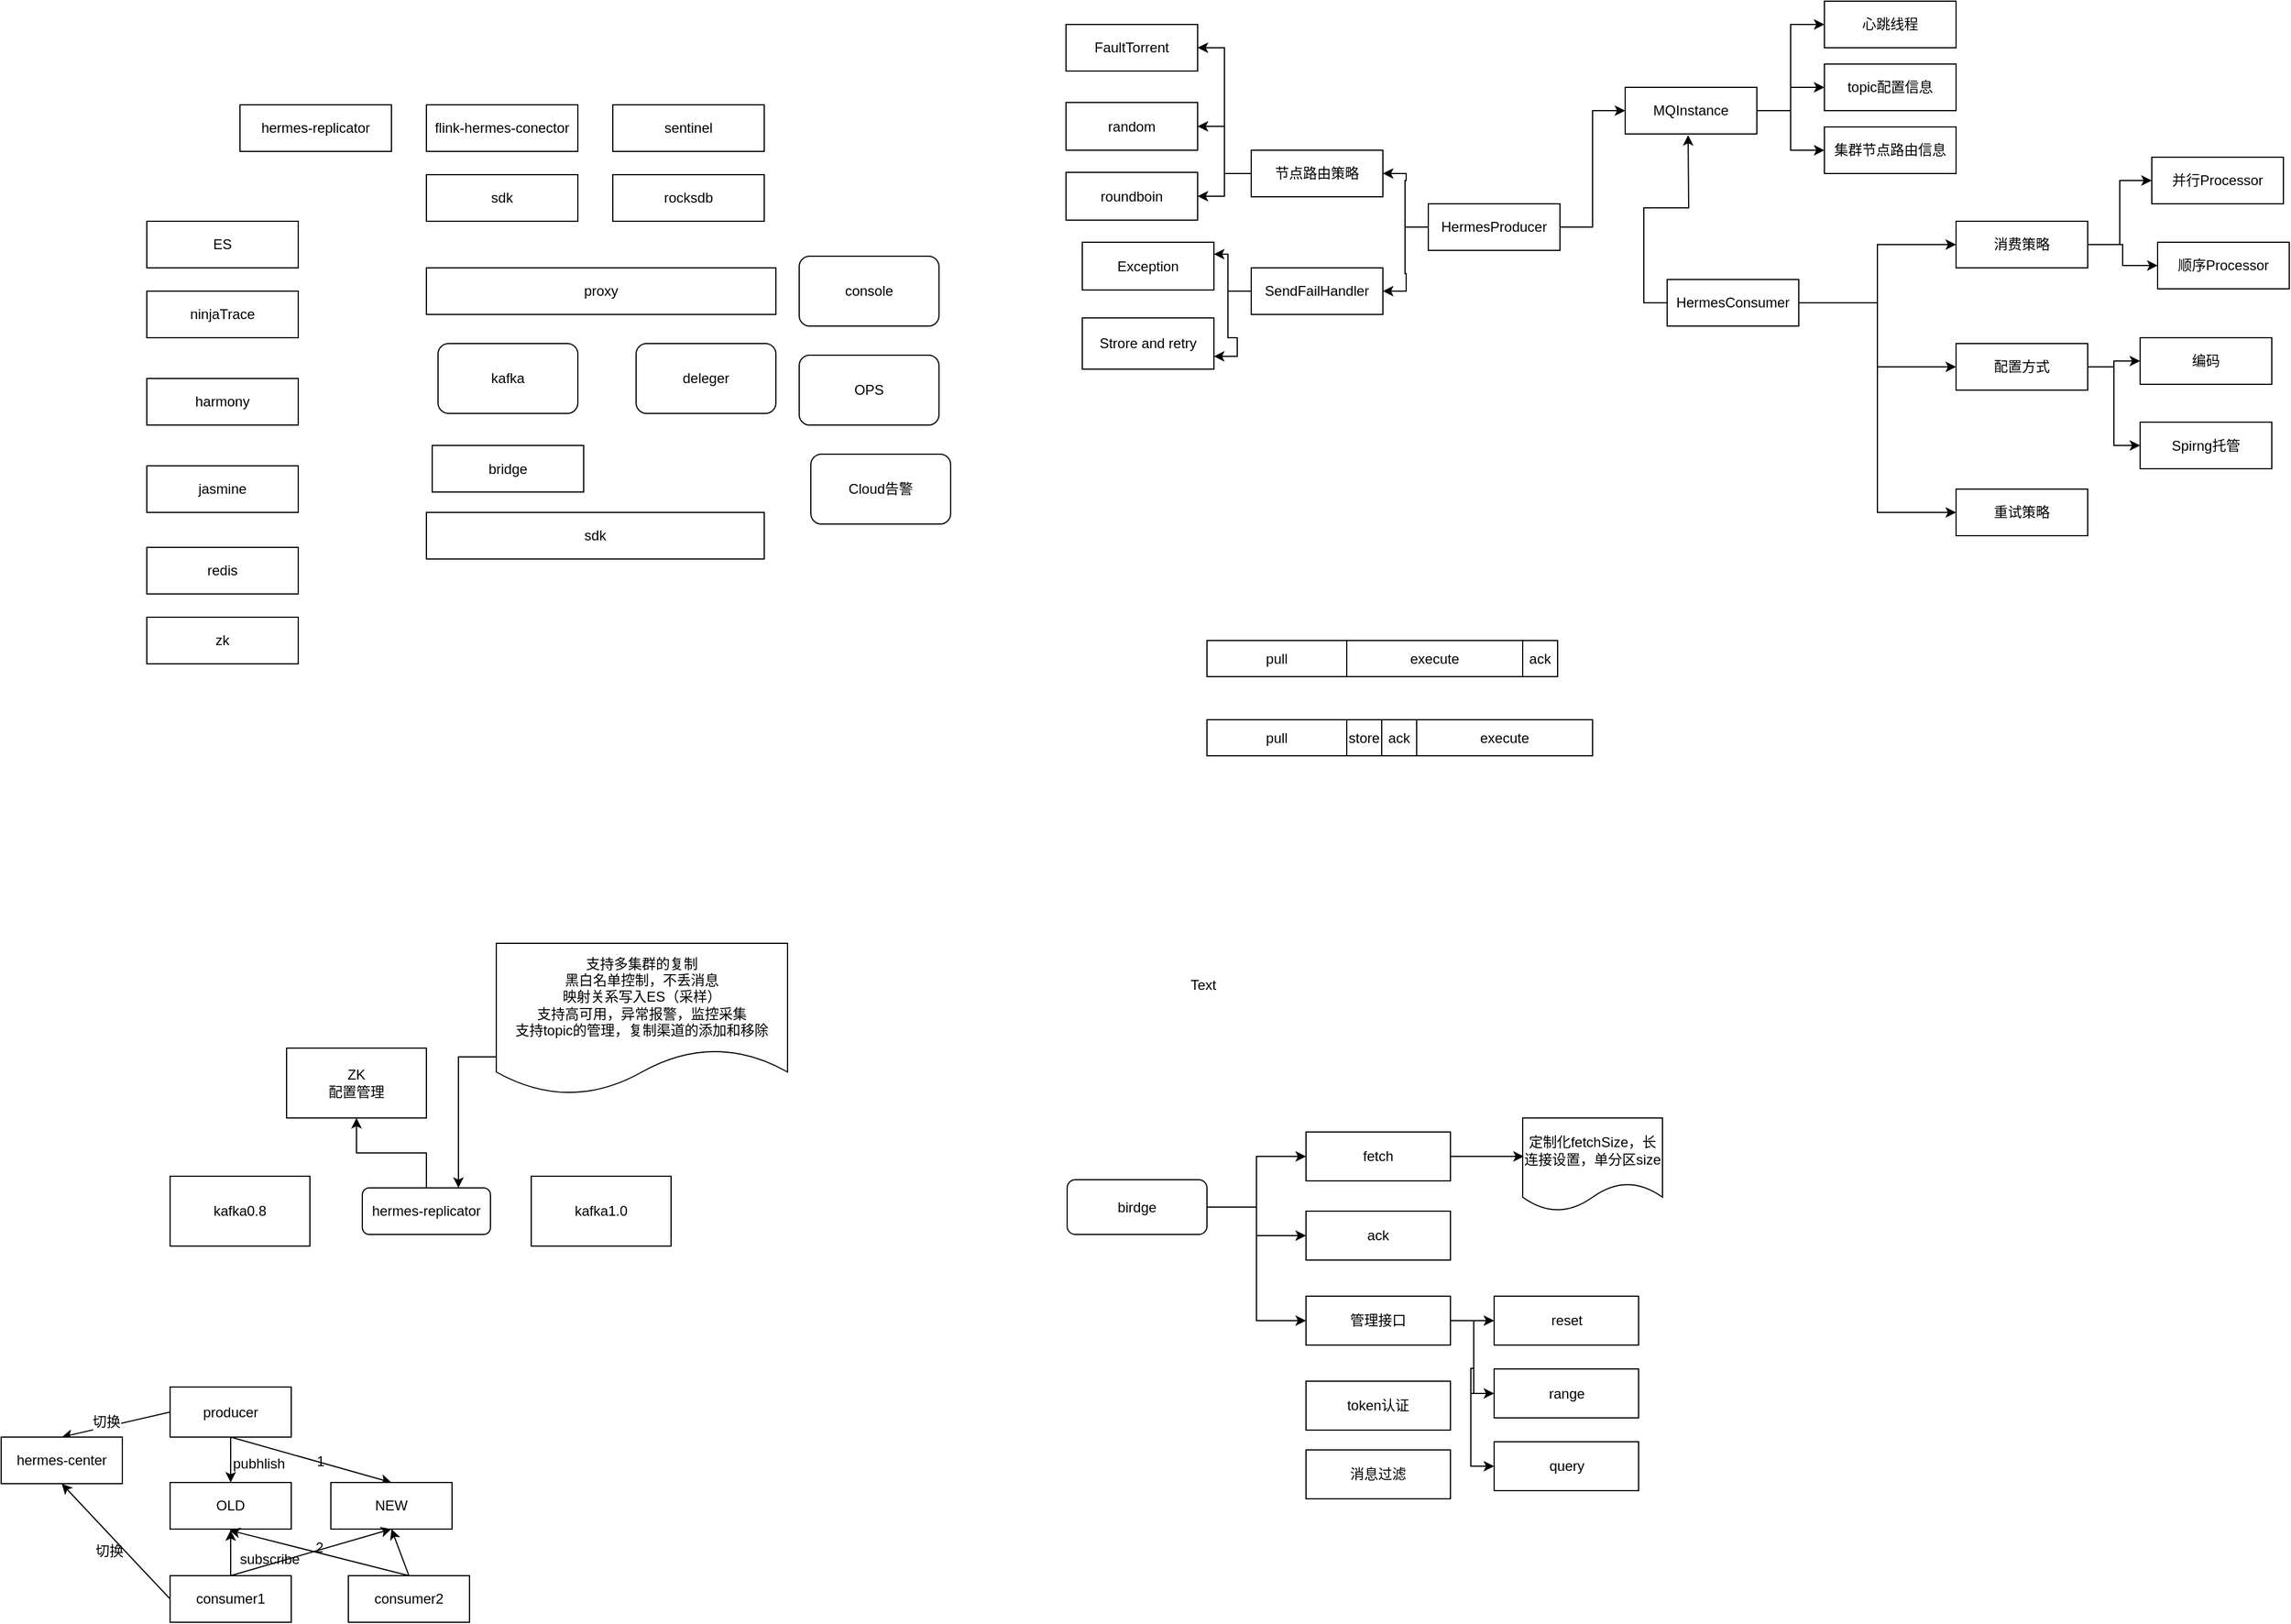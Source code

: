 <mxfile version="12.1.7" type="github" pages="1">
  <diagram id="hqEAvfo70rcamGE8vuLW" name="Page-1">
    <mxGraphModel dx="772" dy="1598" grid="0" gridSize="10" guides="1" tooltips="1" connect="1" arrows="1" fold="1" page="1" pageScale="1" pageWidth="827" pageHeight="1169" math="0" shadow="0">
      <root>
        <mxCell id="0"/>
        <mxCell id="1" parent="0"/>
        <mxCell id="P00XJH04R1qY2HiNNrUX-1" value="proxy" style="rounded=0;whiteSpace=wrap;html=1;" parent="1" vertex="1">
          <mxGeometry x="380" y="140" width="300" height="40" as="geometry"/>
        </mxCell>
        <mxCell id="P00XJH04R1qY2HiNNrUX-2" value="bridge" style="rounded=0;whiteSpace=wrap;html=1;" parent="1" vertex="1">
          <mxGeometry x="385" y="292.5" width="130" height="40" as="geometry"/>
        </mxCell>
        <mxCell id="P00XJH04R1qY2HiNNrUX-3" value="ninjaTrace" style="rounded=0;whiteSpace=wrap;html=1;" parent="1" vertex="1">
          <mxGeometry x="140" y="160" width="130" height="40" as="geometry"/>
        </mxCell>
        <mxCell id="P00XJH04R1qY2HiNNrUX-4" value="harmony" style="rounded=0;whiteSpace=wrap;html=1;" parent="1" vertex="1">
          <mxGeometry x="140" y="235" width="130" height="40" as="geometry"/>
        </mxCell>
        <mxCell id="P00XJH04R1qY2HiNNrUX-5" value="jasmine" style="rounded=0;whiteSpace=wrap;html=1;" parent="1" vertex="1">
          <mxGeometry x="140" y="310" width="130" height="40" as="geometry"/>
        </mxCell>
        <mxCell id="P00XJH04R1qY2HiNNrUX-6" value="redis" style="rounded=0;whiteSpace=wrap;html=1;" parent="1" vertex="1">
          <mxGeometry x="140" y="380" width="130" height="40" as="geometry"/>
        </mxCell>
        <mxCell id="P00XJH04R1qY2HiNNrUX-9" value="kafka" style="rounded=1;whiteSpace=wrap;html=1;" parent="1" vertex="1">
          <mxGeometry x="390" y="205" width="120" height="60" as="geometry"/>
        </mxCell>
        <mxCell id="P00XJH04R1qY2HiNNrUX-10" value="sdk" style="rounded=0;whiteSpace=wrap;html=1;" parent="1" vertex="1">
          <mxGeometry x="380" y="60" width="130" height="40" as="geometry"/>
        </mxCell>
        <mxCell id="P00XJH04R1qY2HiNNrUX-12" value="zk" style="rounded=0;whiteSpace=wrap;html=1;" parent="1" vertex="1">
          <mxGeometry x="140" y="440" width="130" height="40" as="geometry"/>
        </mxCell>
        <mxCell id="P00XJH04R1qY2HiNNrUX-14" value="rocksdb" style="rounded=0;whiteSpace=wrap;html=1;" parent="1" vertex="1">
          <mxGeometry x="540" y="60" width="130" height="40" as="geometry"/>
        </mxCell>
        <mxCell id="P00XJH04R1qY2HiNNrUX-15" value="sentinel" style="rounded=0;whiteSpace=wrap;html=1;" parent="1" vertex="1">
          <mxGeometry x="540" width="130" height="40" as="geometry"/>
        </mxCell>
        <mxCell id="P00XJH04R1qY2HiNNrUX-16" value="sdk" style="rounded=0;whiteSpace=wrap;html=1;" parent="1" vertex="1">
          <mxGeometry x="380" y="350" width="290" height="40" as="geometry"/>
        </mxCell>
        <mxCell id="P00XJH04R1qY2HiNNrUX-17" value="deleger" style="rounded=1;whiteSpace=wrap;html=1;" parent="1" vertex="1">
          <mxGeometry x="560" y="205" width="120" height="60" as="geometry"/>
        </mxCell>
        <mxCell id="P00XJH04R1qY2HiNNrUX-18" value="console" style="rounded=1;whiteSpace=wrap;html=1;" parent="1" vertex="1">
          <mxGeometry x="700" y="130" width="120" height="60" as="geometry"/>
        </mxCell>
        <mxCell id="P00XJH04R1qY2HiNNrUX-20" value="OPS" style="rounded=1;whiteSpace=wrap;html=1;" parent="1" vertex="1">
          <mxGeometry x="700" y="215" width="120" height="60" as="geometry"/>
        </mxCell>
        <mxCell id="P00XJH04R1qY2HiNNrUX-21" value="Cloud告警" style="rounded=1;whiteSpace=wrap;html=1;" parent="1" vertex="1">
          <mxGeometry x="710" y="300" width="120" height="60" as="geometry"/>
        </mxCell>
        <mxCell id="P00XJH04R1qY2HiNNrUX-23" value="ES" style="rounded=0;whiteSpace=wrap;html=1;" parent="1" vertex="1">
          <mxGeometry x="140" y="100" width="130" height="40" as="geometry"/>
        </mxCell>
        <mxCell id="P00XJH04R1qY2HiNNrUX-25" value="flink-hermes-conector" style="rounded=0;whiteSpace=wrap;html=1;" parent="1" vertex="1">
          <mxGeometry x="380" width="130" height="40" as="geometry"/>
        </mxCell>
        <mxCell id="P00XJH04R1qY2HiNNrUX-26" value="hermes-replicator" style="rounded=0;whiteSpace=wrap;html=1;" parent="1" vertex="1">
          <mxGeometry x="220" width="130" height="40" as="geometry"/>
        </mxCell>
        <mxCell id="P00XJH04R1qY2HiNNrUX-28" value="kafka0.8" style="rounded=0;whiteSpace=wrap;html=1;" parent="1" vertex="1">
          <mxGeometry x="160" y="920" width="120" height="60" as="geometry"/>
        </mxCell>
        <mxCell id="P00XJH04R1qY2HiNNrUX-29" value="kafka1.0" style="rounded=0;whiteSpace=wrap;html=1;" parent="1" vertex="1">
          <mxGeometry x="470" y="920" width="120" height="60" as="geometry"/>
        </mxCell>
        <mxCell id="P00XJH04R1qY2HiNNrUX-32" style="edgeStyle=orthogonalEdgeStyle;rounded=0;orthogonalLoop=1;jettySize=auto;html=1;exitX=0.5;exitY=0;exitDx=0;exitDy=0;entryX=0.5;entryY=1;entryDx=0;entryDy=0;" parent="1" source="P00XJH04R1qY2HiNNrUX-30" target="P00XJH04R1qY2HiNNrUX-31" edge="1">
          <mxGeometry relative="1" as="geometry"/>
        </mxCell>
        <mxCell id="P00XJH04R1qY2HiNNrUX-30" value="hermes-replicator" style="rounded=1;whiteSpace=wrap;html=1;" parent="1" vertex="1">
          <mxGeometry x="325" y="930" width="110" height="40" as="geometry"/>
        </mxCell>
        <mxCell id="P00XJH04R1qY2HiNNrUX-31" value="ZK&lt;br&gt;配置管理" style="rounded=0;whiteSpace=wrap;html=1;" parent="1" vertex="1">
          <mxGeometry x="260" y="810" width="120" height="60" as="geometry"/>
        </mxCell>
        <mxCell id="P00XJH04R1qY2HiNNrUX-34" style="edgeStyle=orthogonalEdgeStyle;rounded=0;orthogonalLoop=1;jettySize=auto;html=1;exitX=0;exitY=0.75;exitDx=0;exitDy=0;entryX=0.75;entryY=0;entryDx=0;entryDy=0;" parent="1" source="P00XJH04R1qY2HiNNrUX-33" target="P00XJH04R1qY2HiNNrUX-30" edge="1">
          <mxGeometry relative="1" as="geometry"/>
        </mxCell>
        <mxCell id="P00XJH04R1qY2HiNNrUX-33" value="支持多集群的复制&lt;br&gt;黑白名单控制，不丢消息&lt;br&gt;映射关系写入ES（采样）&lt;br&gt;支持高可用，异常报警，监控采集&lt;br&gt;支持topic的管理，复制渠道的添加和移除" style="shape=document;whiteSpace=wrap;html=1;boundedLbl=1;" parent="1" vertex="1">
          <mxGeometry x="440" y="720" width="250" height="130" as="geometry"/>
        </mxCell>
        <mxCell id="P00XJH04R1qY2HiNNrUX-47" style="edgeStyle=orthogonalEdgeStyle;rounded=0;orthogonalLoop=1;jettySize=auto;html=1;exitX=0.5;exitY=1;exitDx=0;exitDy=0;entryX=0.5;entryY=0;entryDx=0;entryDy=0;" parent="1" source="P00XJH04R1qY2HiNNrUX-37" target="P00XJH04R1qY2HiNNrUX-39" edge="1">
          <mxGeometry relative="1" as="geometry"/>
        </mxCell>
        <mxCell id="P00XJH04R1qY2HiNNrUX-53" style="edgeStyle=none;rounded=0;orthogonalLoop=1;jettySize=auto;html=1;exitX=0.5;exitY=1;exitDx=0;exitDy=0;entryX=0.5;entryY=0;entryDx=0;entryDy=0;" parent="1" source="P00XJH04R1qY2HiNNrUX-37" target="P00XJH04R1qY2HiNNrUX-40" edge="1">
          <mxGeometry relative="1" as="geometry"/>
        </mxCell>
        <mxCell id="P00XJH04R1qY2HiNNrUX-63" style="edgeStyle=none;rounded=0;orthogonalLoop=1;jettySize=auto;html=1;exitX=0;exitY=0.5;exitDx=0;exitDy=0;entryX=0.5;entryY=0;entryDx=0;entryDy=0;" parent="1" source="P00XJH04R1qY2HiNNrUX-37" target="P00XJH04R1qY2HiNNrUX-61" edge="1">
          <mxGeometry relative="1" as="geometry"/>
        </mxCell>
        <mxCell id="P00XJH04R1qY2HiNNrUX-64" value="切换" style="text;html=1;resizable=0;points=[];align=center;verticalAlign=middle;labelBackgroundColor=#ffffff;" parent="P00XJH04R1qY2HiNNrUX-63" vertex="1" connectable="0">
          <mxGeometry x="0.163" y="-4" relative="1" as="geometry">
            <mxPoint as="offset"/>
          </mxGeometry>
        </mxCell>
        <mxCell id="P00XJH04R1qY2HiNNrUX-37" value="producer" style="rounded=0;whiteSpace=wrap;html=1;" parent="1" vertex="1">
          <mxGeometry x="160" y="1101" width="104" height="43" as="geometry"/>
        </mxCell>
        <mxCell id="P00XJH04R1qY2HiNNrUX-39" value="OLD" style="rounded=0;whiteSpace=wrap;html=1;" parent="1" vertex="1">
          <mxGeometry x="160" y="1183" width="104" height="40" as="geometry"/>
        </mxCell>
        <mxCell id="P00XJH04R1qY2HiNNrUX-40" value="NEW" style="rounded=0;whiteSpace=wrap;html=1;" parent="1" vertex="1">
          <mxGeometry x="298" y="1183" width="104" height="40" as="geometry"/>
        </mxCell>
        <mxCell id="P00XJH04R1qY2HiNNrUX-46" style="edgeStyle=orthogonalEdgeStyle;rounded=0;orthogonalLoop=1;jettySize=auto;html=1;exitX=0.5;exitY=0;exitDx=0;exitDy=0;entryX=0.5;entryY=0;entryDx=0;entryDy=0;" parent="1" source="P00XJH04R1qY2HiNNrUX-43" edge="1">
          <mxGeometry relative="1" as="geometry">
            <mxPoint x="212" y="1224" as="targetPoint"/>
          </mxGeometry>
        </mxCell>
        <mxCell id="P00XJH04R1qY2HiNNrUX-54" style="edgeStyle=none;rounded=0;orthogonalLoop=1;jettySize=auto;html=1;exitX=0.5;exitY=0;exitDx=0;exitDy=0;entryX=0.5;entryY=1;entryDx=0;entryDy=0;" parent="1" source="P00XJH04R1qY2HiNNrUX-43" target="P00XJH04R1qY2HiNNrUX-40" edge="1">
          <mxGeometry relative="1" as="geometry"/>
        </mxCell>
        <mxCell id="P00XJH04R1qY2HiNNrUX-62" style="edgeStyle=none;rounded=0;orthogonalLoop=1;jettySize=auto;html=1;exitX=0;exitY=0.5;exitDx=0;exitDy=0;entryX=0.5;entryY=1;entryDx=0;entryDy=0;" parent="1" source="P00XJH04R1qY2HiNNrUX-43" target="P00XJH04R1qY2HiNNrUX-61" edge="1">
          <mxGeometry relative="1" as="geometry"/>
        </mxCell>
        <mxCell id="P00XJH04R1qY2HiNNrUX-43" value="consumer1" style="rounded=0;whiteSpace=wrap;html=1;" parent="1" vertex="1">
          <mxGeometry x="160" y="1263" width="104" height="40" as="geometry"/>
        </mxCell>
        <mxCell id="P00XJH04R1qY2HiNNrUX-48" value="pubhlish" style="text;html=1;resizable=0;points=[];autosize=1;align=left;verticalAlign=top;spacingTop=-4;" parent="1" vertex="1">
          <mxGeometry x="212" y="1156.5" width="55" height="14" as="geometry"/>
        </mxCell>
        <mxCell id="P00XJH04R1qY2HiNNrUX-49" value="subscribe" style="text;html=1;resizable=0;points=[];autosize=1;align=left;verticalAlign=top;spacingTop=-4;" parent="1" vertex="1">
          <mxGeometry x="218" y="1239" width="61" height="14" as="geometry"/>
        </mxCell>
        <mxCell id="P00XJH04R1qY2HiNNrUX-55" value="1" style="text;html=1;resizable=0;points=[];autosize=1;align=left;verticalAlign=top;spacingTop=-4;" parent="1" vertex="1">
          <mxGeometry x="284" y="1155" width="17" height="14" as="geometry"/>
        </mxCell>
        <mxCell id="P00XJH04R1qY2HiNNrUX-56" value="2" style="text;html=1;resizable=0;points=[];autosize=1;align=left;verticalAlign=top;spacingTop=-4;" parent="1" vertex="1">
          <mxGeometry x="283" y="1229" width="17" height="14" as="geometry"/>
        </mxCell>
        <mxCell id="P00XJH04R1qY2HiNNrUX-58" style="edgeStyle=none;rounded=0;orthogonalLoop=1;jettySize=auto;html=1;exitX=0.5;exitY=0;exitDx=0;exitDy=0;exitPerimeter=0;" parent="1" source="P00XJH04R1qY2HiNNrUX-57" edge="1">
          <mxGeometry relative="1" as="geometry">
            <mxPoint x="211" y="1224" as="targetPoint"/>
          </mxGeometry>
        </mxCell>
        <mxCell id="P00XJH04R1qY2HiNNrUX-59" style="edgeStyle=none;rounded=0;orthogonalLoop=1;jettySize=auto;html=1;exitX=0.5;exitY=0;exitDx=0;exitDy=0;entryX=0.5;entryY=1;entryDx=0;entryDy=0;" parent="1" source="P00XJH04R1qY2HiNNrUX-57" target="P00XJH04R1qY2HiNNrUX-40" edge="1">
          <mxGeometry relative="1" as="geometry"/>
        </mxCell>
        <mxCell id="P00XJH04R1qY2HiNNrUX-57" value="consumer2" style="rounded=0;whiteSpace=wrap;html=1;" parent="1" vertex="1">
          <mxGeometry x="313" y="1263" width="104" height="40" as="geometry"/>
        </mxCell>
        <mxCell id="P00XJH04R1qY2HiNNrUX-61" value="hermes-center" style="rounded=0;whiteSpace=wrap;html=1;" parent="1" vertex="1">
          <mxGeometry x="15" y="1144" width="104" height="40" as="geometry"/>
        </mxCell>
        <mxCell id="P00XJH04R1qY2HiNNrUX-65" value="切换" style="text;html=1;resizable=0;points=[];autosize=1;align=left;verticalAlign=top;spacingTop=-4;" parent="1" vertex="1">
          <mxGeometry x="94" y="1232" width="34" height="14" as="geometry"/>
        </mxCell>
        <mxCell id="P00XJH04R1qY2HiNNrUX-77" style="edgeStyle=orthogonalEdgeStyle;rounded=0;orthogonalLoop=1;jettySize=auto;html=1;exitX=1;exitY=0.5;exitDx=0;exitDy=0;entryX=0;entryY=0.5;entryDx=0;entryDy=0;" parent="1" source="P00XJH04R1qY2HiNNrUX-67" target="P00XJH04R1qY2HiNNrUX-69" edge="1">
          <mxGeometry relative="1" as="geometry"/>
        </mxCell>
        <mxCell id="P00XJH04R1qY2HiNNrUX-82" style="edgeStyle=orthogonalEdgeStyle;rounded=0;orthogonalLoop=1;jettySize=auto;html=1;exitX=0;exitY=0.5;exitDx=0;exitDy=0;entryX=1;entryY=0.5;entryDx=0;entryDy=0;" parent="1" source="P00XJH04R1qY2HiNNrUX-67" target="P00XJH04R1qY2HiNNrUX-78" edge="1">
          <mxGeometry relative="1" as="geometry"/>
        </mxCell>
        <mxCell id="P00XJH04R1qY2HiNNrUX-83" style="edgeStyle=orthogonalEdgeStyle;rounded=0;orthogonalLoop=1;jettySize=auto;html=1;exitX=0;exitY=0.5;exitDx=0;exitDy=0;entryX=1;entryY=0.5;entryDx=0;entryDy=0;" parent="1" source="P00XJH04R1qY2HiNNrUX-67" target="P00XJH04R1qY2HiNNrUX-79" edge="1">
          <mxGeometry relative="1" as="geometry"/>
        </mxCell>
        <mxCell id="P00XJH04R1qY2HiNNrUX-67" value="HermesProducer" style="rounded=0;whiteSpace=wrap;html=1;" parent="1" vertex="1">
          <mxGeometry x="1240" y="85" width="113" height="40" as="geometry"/>
        </mxCell>
        <mxCell id="P00XJH04R1qY2HiNNrUX-95" style="edgeStyle=orthogonalEdgeStyle;rounded=0;orthogonalLoop=1;jettySize=auto;html=1;exitX=0;exitY=0.5;exitDx=0;exitDy=0;" parent="1" source="P00XJH04R1qY2HiNNrUX-68" edge="1">
          <mxGeometry relative="1" as="geometry">
            <mxPoint x="1463" y="26" as="targetPoint"/>
          </mxGeometry>
        </mxCell>
        <mxCell id="P00XJH04R1qY2HiNNrUX-97" style="edgeStyle=orthogonalEdgeStyle;rounded=0;orthogonalLoop=1;jettySize=auto;html=1;exitX=1;exitY=0.5;exitDx=0;exitDy=0;entryX=0;entryY=0.5;entryDx=0;entryDy=0;" parent="1" source="P00XJH04R1qY2HiNNrUX-68" target="P00XJH04R1qY2HiNNrUX-96" edge="1">
          <mxGeometry relative="1" as="geometry"/>
        </mxCell>
        <mxCell id="P00XJH04R1qY2HiNNrUX-105" style="edgeStyle=orthogonalEdgeStyle;rounded=0;orthogonalLoop=1;jettySize=auto;html=1;exitX=1;exitY=0.5;exitDx=0;exitDy=0;entryX=0;entryY=0.5;entryDx=0;entryDy=0;" parent="1" source="P00XJH04R1qY2HiNNrUX-68" target="P00XJH04R1qY2HiNNrUX-104" edge="1">
          <mxGeometry relative="1" as="geometry"/>
        </mxCell>
        <mxCell id="P00XJH04R1qY2HiNNrUX-115" style="edgeStyle=orthogonalEdgeStyle;rounded=0;orthogonalLoop=1;jettySize=auto;html=1;exitX=1;exitY=0.5;exitDx=0;exitDy=0;entryX=0;entryY=0.5;entryDx=0;entryDy=0;" parent="1" source="P00XJH04R1qY2HiNNrUX-68" target="P00XJH04R1qY2HiNNrUX-114" edge="1">
          <mxGeometry relative="1" as="geometry"/>
        </mxCell>
        <mxCell id="P00XJH04R1qY2HiNNrUX-68" value="HermesConsumer" style="rounded=0;whiteSpace=wrap;html=1;" parent="1" vertex="1">
          <mxGeometry x="1445" y="150" width="113" height="40" as="geometry"/>
        </mxCell>
        <mxCell id="P00XJH04R1qY2HiNNrUX-73" style="edgeStyle=orthogonalEdgeStyle;rounded=0;orthogonalLoop=1;jettySize=auto;html=1;exitX=1;exitY=0.5;exitDx=0;exitDy=0;" parent="1" source="P00XJH04R1qY2HiNNrUX-69" target="P00XJH04R1qY2HiNNrUX-70" edge="1">
          <mxGeometry relative="1" as="geometry"/>
        </mxCell>
        <mxCell id="P00XJH04R1qY2HiNNrUX-74" style="edgeStyle=orthogonalEdgeStyle;rounded=0;orthogonalLoop=1;jettySize=auto;html=1;exitX=1;exitY=0.5;exitDx=0;exitDy=0;entryX=0;entryY=0.5;entryDx=0;entryDy=0;" parent="1" source="P00XJH04R1qY2HiNNrUX-69" target="P00XJH04R1qY2HiNNrUX-71" edge="1">
          <mxGeometry relative="1" as="geometry"/>
        </mxCell>
        <mxCell id="P00XJH04R1qY2HiNNrUX-76" style="edgeStyle=orthogonalEdgeStyle;rounded=0;orthogonalLoop=1;jettySize=auto;html=1;exitX=1;exitY=0.5;exitDx=0;exitDy=0;entryX=0;entryY=0.5;entryDx=0;entryDy=0;" parent="1" source="P00XJH04R1qY2HiNNrUX-69" target="P00XJH04R1qY2HiNNrUX-75" edge="1">
          <mxGeometry relative="1" as="geometry"/>
        </mxCell>
        <mxCell id="P00XJH04R1qY2HiNNrUX-69" value="MQInstance" style="rounded=0;whiteSpace=wrap;html=1;" parent="1" vertex="1">
          <mxGeometry x="1409" y="-15" width="113" height="40" as="geometry"/>
        </mxCell>
        <mxCell id="P00XJH04R1qY2HiNNrUX-70" value="topic配置信息" style="rounded=0;whiteSpace=wrap;html=1;" parent="1" vertex="1">
          <mxGeometry x="1580" y="-35" width="113" height="40" as="geometry"/>
        </mxCell>
        <mxCell id="P00XJH04R1qY2HiNNrUX-71" value="集群节点路由信息" style="rounded=0;whiteSpace=wrap;html=1;" parent="1" vertex="1">
          <mxGeometry x="1580" y="19" width="113" height="40" as="geometry"/>
        </mxCell>
        <mxCell id="P00XJH04R1qY2HiNNrUX-75" value="心跳线程" style="rounded=0;whiteSpace=wrap;html=1;" parent="1" vertex="1">
          <mxGeometry x="1580" y="-89" width="113" height="40" as="geometry"/>
        </mxCell>
        <mxCell id="P00XJH04R1qY2HiNNrUX-88" style="edgeStyle=orthogonalEdgeStyle;rounded=0;orthogonalLoop=1;jettySize=auto;html=1;exitX=0;exitY=0.5;exitDx=0;exitDy=0;entryX=1;entryY=0.5;entryDx=0;entryDy=0;" parent="1" source="P00XJH04R1qY2HiNNrUX-78" target="P00XJH04R1qY2HiNNrUX-86" edge="1">
          <mxGeometry relative="1" as="geometry"/>
        </mxCell>
        <mxCell id="P00XJH04R1qY2HiNNrUX-89" style="edgeStyle=orthogonalEdgeStyle;rounded=0;orthogonalLoop=1;jettySize=auto;html=1;exitX=0;exitY=0.5;exitDx=0;exitDy=0;entryX=1;entryY=0.5;entryDx=0;entryDy=0;" parent="1" source="P00XJH04R1qY2HiNNrUX-78" target="P00XJH04R1qY2HiNNrUX-87" edge="1">
          <mxGeometry relative="1" as="geometry"/>
        </mxCell>
        <mxCell id="P00XJH04R1qY2HiNNrUX-91" style="edgeStyle=orthogonalEdgeStyle;rounded=0;orthogonalLoop=1;jettySize=auto;html=1;exitX=0;exitY=0.5;exitDx=0;exitDy=0;entryX=1;entryY=0.5;entryDx=0;entryDy=0;" parent="1" source="P00XJH04R1qY2HiNNrUX-78" target="P00XJH04R1qY2HiNNrUX-90" edge="1">
          <mxGeometry relative="1" as="geometry"/>
        </mxCell>
        <mxCell id="P00XJH04R1qY2HiNNrUX-78" value="节点路由策略" style="rounded=0;whiteSpace=wrap;html=1;" parent="1" vertex="1">
          <mxGeometry x="1088" y="39" width="113" height="40" as="geometry"/>
        </mxCell>
        <mxCell id="P00XJH04R1qY2HiNNrUX-84" style="edgeStyle=orthogonalEdgeStyle;rounded=0;orthogonalLoop=1;jettySize=auto;html=1;exitX=0;exitY=0.5;exitDx=0;exitDy=0;entryX=1;entryY=0.25;entryDx=0;entryDy=0;" parent="1" source="P00XJH04R1qY2HiNNrUX-79" target="P00XJH04R1qY2HiNNrUX-80" edge="1">
          <mxGeometry relative="1" as="geometry"/>
        </mxCell>
        <mxCell id="P00XJH04R1qY2HiNNrUX-85" style="edgeStyle=orthogonalEdgeStyle;rounded=0;orthogonalLoop=1;jettySize=auto;html=1;exitX=0;exitY=0.5;exitDx=0;exitDy=0;entryX=1;entryY=0.75;entryDx=0;entryDy=0;" parent="1" source="P00XJH04R1qY2HiNNrUX-79" target="P00XJH04R1qY2HiNNrUX-81" edge="1">
          <mxGeometry relative="1" as="geometry"/>
        </mxCell>
        <mxCell id="P00XJH04R1qY2HiNNrUX-79" value="SendFailHandler" style="rounded=0;whiteSpace=wrap;html=1;" parent="1" vertex="1">
          <mxGeometry x="1088" y="140" width="113" height="40" as="geometry"/>
        </mxCell>
        <mxCell id="P00XJH04R1qY2HiNNrUX-80" value="Exception" style="rounded=0;whiteSpace=wrap;html=1;" parent="1" vertex="1">
          <mxGeometry x="943" y="118" width="113" height="41" as="geometry"/>
        </mxCell>
        <mxCell id="P00XJH04R1qY2HiNNrUX-81" value="Strore and retry" style="rounded=0;whiteSpace=wrap;html=1;" parent="1" vertex="1">
          <mxGeometry x="943" y="183" width="113" height="44" as="geometry"/>
        </mxCell>
        <mxCell id="P00XJH04R1qY2HiNNrUX-86" value="random" style="rounded=0;whiteSpace=wrap;html=1;" parent="1" vertex="1">
          <mxGeometry x="929" y="-2" width="113" height="41" as="geometry"/>
        </mxCell>
        <mxCell id="P00XJH04R1qY2HiNNrUX-87" value="roundboin" style="rounded=0;whiteSpace=wrap;html=1;" parent="1" vertex="1">
          <mxGeometry x="929" y="58" width="113" height="41" as="geometry"/>
        </mxCell>
        <mxCell id="P00XJH04R1qY2HiNNrUX-90" value="FaultTorrent" style="rounded=0;whiteSpace=wrap;html=1;" parent="1" vertex="1">
          <mxGeometry x="929" y="-69" width="113" height="40" as="geometry"/>
        </mxCell>
        <mxCell id="P00XJH04R1qY2HiNNrUX-99" style="edgeStyle=orthogonalEdgeStyle;rounded=0;orthogonalLoop=1;jettySize=auto;html=1;exitX=1;exitY=0.5;exitDx=0;exitDy=0;entryX=0;entryY=0.5;entryDx=0;entryDy=0;" parent="1" source="P00XJH04R1qY2HiNNrUX-96" target="P00XJH04R1qY2HiNNrUX-98" edge="1">
          <mxGeometry relative="1" as="geometry"/>
        </mxCell>
        <mxCell id="P00XJH04R1qY2HiNNrUX-103" style="edgeStyle=orthogonalEdgeStyle;rounded=0;orthogonalLoop=1;jettySize=auto;html=1;exitX=1;exitY=0.5;exitDx=0;exitDy=0;entryX=0;entryY=0.5;entryDx=0;entryDy=0;" parent="1" source="P00XJH04R1qY2HiNNrUX-96" target="P00XJH04R1qY2HiNNrUX-102" edge="1">
          <mxGeometry relative="1" as="geometry"/>
        </mxCell>
        <mxCell id="P00XJH04R1qY2HiNNrUX-96" value="消费策略" style="rounded=0;whiteSpace=wrap;html=1;" parent="1" vertex="1">
          <mxGeometry x="1693" y="100" width="113" height="40" as="geometry"/>
        </mxCell>
        <mxCell id="P00XJH04R1qY2HiNNrUX-98" value="并行Processor" style="rounded=0;whiteSpace=wrap;html=1;" parent="1" vertex="1">
          <mxGeometry x="1861" y="45" width="113" height="40" as="geometry"/>
        </mxCell>
        <mxCell id="P00XJH04R1qY2HiNNrUX-102" value="顺序Processor" style="rounded=0;whiteSpace=wrap;html=1;" parent="1" vertex="1">
          <mxGeometry x="1866" y="118" width="113" height="40" as="geometry"/>
        </mxCell>
        <mxCell id="P00XJH04R1qY2HiNNrUX-108" style="edgeStyle=orthogonalEdgeStyle;rounded=0;orthogonalLoop=1;jettySize=auto;html=1;exitX=1;exitY=0.5;exitDx=0;exitDy=0;entryX=0;entryY=0.5;entryDx=0;entryDy=0;" parent="1" source="P00XJH04R1qY2HiNNrUX-104" target="P00XJH04R1qY2HiNNrUX-106" edge="1">
          <mxGeometry relative="1" as="geometry"/>
        </mxCell>
        <mxCell id="P00XJH04R1qY2HiNNrUX-109" style="edgeStyle=orthogonalEdgeStyle;rounded=0;orthogonalLoop=1;jettySize=auto;html=1;exitX=1;exitY=0.5;exitDx=0;exitDy=0;entryX=0;entryY=0.5;entryDx=0;entryDy=0;" parent="1" source="P00XJH04R1qY2HiNNrUX-104" target="P00XJH04R1qY2HiNNrUX-107" edge="1">
          <mxGeometry relative="1" as="geometry"/>
        </mxCell>
        <mxCell id="P00XJH04R1qY2HiNNrUX-104" value="配置方式" style="rounded=0;whiteSpace=wrap;html=1;" parent="1" vertex="1">
          <mxGeometry x="1693" y="205" width="113" height="40" as="geometry"/>
        </mxCell>
        <mxCell id="P00XJH04R1qY2HiNNrUX-106" value="编码" style="rounded=0;whiteSpace=wrap;html=1;" parent="1" vertex="1">
          <mxGeometry x="1851" y="200" width="113" height="40" as="geometry"/>
        </mxCell>
        <mxCell id="P00XJH04R1qY2HiNNrUX-107" value="Spirng托管" style="rounded=0;whiteSpace=wrap;html=1;" parent="1" vertex="1">
          <mxGeometry x="1851" y="272.5" width="113" height="40" as="geometry"/>
        </mxCell>
        <mxCell id="P00XJH04R1qY2HiNNrUX-114" value="重试策略" style="rounded=0;whiteSpace=wrap;html=1;" parent="1" vertex="1">
          <mxGeometry x="1693" y="330" width="113" height="40" as="geometry"/>
        </mxCell>
        <mxCell id="P00XJH04R1qY2HiNNrUX-117" value="pull" style="rounded=0;whiteSpace=wrap;html=1;" parent="1" vertex="1">
          <mxGeometry x="1050" y="460" width="120" height="31" as="geometry"/>
        </mxCell>
        <mxCell id="P00XJH04R1qY2HiNNrUX-118" value="execute" style="rounded=0;whiteSpace=wrap;html=1;" parent="1" vertex="1">
          <mxGeometry x="1170" y="460" width="151" height="31" as="geometry"/>
        </mxCell>
        <mxCell id="P00XJH04R1qY2HiNNrUX-119" value="ack" style="rounded=0;whiteSpace=wrap;html=1;" parent="1" vertex="1">
          <mxGeometry x="1321" y="460" width="30" height="31" as="geometry"/>
        </mxCell>
        <mxCell id="P00XJH04R1qY2HiNNrUX-120" value="pull" style="rounded=0;whiteSpace=wrap;html=1;" parent="1" vertex="1">
          <mxGeometry x="1050" y="528" width="120" height="31" as="geometry"/>
        </mxCell>
        <mxCell id="P00XJH04R1qY2HiNNrUX-121" value="store" style="rounded=0;whiteSpace=wrap;html=1;" parent="1" vertex="1">
          <mxGeometry x="1170" y="528" width="30" height="31" as="geometry"/>
        </mxCell>
        <mxCell id="P00XJH04R1qY2HiNNrUX-122" value="ack" style="rounded=0;whiteSpace=wrap;html=1;" parent="1" vertex="1">
          <mxGeometry x="1200" y="528" width="30" height="31" as="geometry"/>
        </mxCell>
        <mxCell id="P00XJH04R1qY2HiNNrUX-123" value="execute" style="rounded=0;whiteSpace=wrap;html=1;" parent="1" vertex="1">
          <mxGeometry x="1230" y="528" width="151" height="31" as="geometry"/>
        </mxCell>
        <mxCell id="P00XJH04R1qY2HiNNrUX-143" style="edgeStyle=orthogonalEdgeStyle;rounded=0;orthogonalLoop=1;jettySize=auto;html=1;exitX=1;exitY=0.5;exitDx=0;exitDy=0;entryX=0.008;entryY=0.413;entryDx=0;entryDy=0;entryPerimeter=0;" parent="1" source="P00XJH04R1qY2HiNNrUX-124" target="P00XJH04R1qY2HiNNrUX-142" edge="1">
          <mxGeometry relative="1" as="geometry"/>
        </mxCell>
        <mxCell id="P00XJH04R1qY2HiNNrUX-124" value="fetch" style="rounded=0;whiteSpace=wrap;html=1;" parent="1" vertex="1">
          <mxGeometry x="1135" y="882" width="124" height="42" as="geometry"/>
        </mxCell>
        <mxCell id="P00XJH04R1qY2HiNNrUX-125" value="ack" style="rounded=0;whiteSpace=wrap;html=1;" parent="1" vertex="1">
          <mxGeometry x="1135" y="950" width="124" height="42" as="geometry"/>
        </mxCell>
        <mxCell id="P00XJH04R1qY2HiNNrUX-130" style="edgeStyle=orthogonalEdgeStyle;rounded=0;orthogonalLoop=1;jettySize=auto;html=1;exitX=1;exitY=0.5;exitDx=0;exitDy=0;entryX=0;entryY=0.5;entryDx=0;entryDy=0;" parent="1" source="P00XJH04R1qY2HiNNrUX-129" target="P00XJH04R1qY2HiNNrUX-124" edge="1">
          <mxGeometry relative="1" as="geometry"/>
        </mxCell>
        <mxCell id="P00XJH04R1qY2HiNNrUX-131" style="edgeStyle=orthogonalEdgeStyle;rounded=0;orthogonalLoop=1;jettySize=auto;html=1;exitX=1;exitY=0.5;exitDx=0;exitDy=0;" parent="1" source="P00XJH04R1qY2HiNNrUX-129" target="P00XJH04R1qY2HiNNrUX-125" edge="1">
          <mxGeometry relative="1" as="geometry"/>
        </mxCell>
        <mxCell id="P00XJH04R1qY2HiNNrUX-133" style="edgeStyle=orthogonalEdgeStyle;rounded=0;orthogonalLoop=1;jettySize=auto;html=1;exitX=1;exitY=0.5;exitDx=0;exitDy=0;entryX=0;entryY=0.5;entryDx=0;entryDy=0;" parent="1" source="P00XJH04R1qY2HiNNrUX-129" target="P00XJH04R1qY2HiNNrUX-132" edge="1">
          <mxGeometry relative="1" as="geometry"/>
        </mxCell>
        <mxCell id="P00XJH04R1qY2HiNNrUX-129" value="birdge" style="rounded=1;whiteSpace=wrap;html=1;" parent="1" vertex="1">
          <mxGeometry x="930" y="923" width="120" height="47" as="geometry"/>
        </mxCell>
        <mxCell id="P00XJH04R1qY2HiNNrUX-137" style="edgeStyle=orthogonalEdgeStyle;rounded=0;orthogonalLoop=1;jettySize=auto;html=1;exitX=1;exitY=0.5;exitDx=0;exitDy=0;entryX=0;entryY=0.5;entryDx=0;entryDy=0;" parent="1" source="P00XJH04R1qY2HiNNrUX-132" target="P00XJH04R1qY2HiNNrUX-134" edge="1">
          <mxGeometry relative="1" as="geometry"/>
        </mxCell>
        <mxCell id="P00XJH04R1qY2HiNNrUX-138" style="edgeStyle=orthogonalEdgeStyle;rounded=0;orthogonalLoop=1;jettySize=auto;html=1;exitX=1;exitY=0.5;exitDx=0;exitDy=0;entryX=0;entryY=0.5;entryDx=0;entryDy=0;" parent="1" source="P00XJH04R1qY2HiNNrUX-132" target="P00XJH04R1qY2HiNNrUX-135" edge="1">
          <mxGeometry relative="1" as="geometry"/>
        </mxCell>
        <mxCell id="P00XJH04R1qY2HiNNrUX-139" style="edgeStyle=orthogonalEdgeStyle;rounded=0;orthogonalLoop=1;jettySize=auto;html=1;exitX=1;exitY=0.5;exitDx=0;exitDy=0;entryX=0;entryY=0.5;entryDx=0;entryDy=0;" parent="1" source="P00XJH04R1qY2HiNNrUX-132" target="P00XJH04R1qY2HiNNrUX-136" edge="1">
          <mxGeometry relative="1" as="geometry"/>
        </mxCell>
        <mxCell id="P00XJH04R1qY2HiNNrUX-132" value="管理接口" style="rounded=0;whiteSpace=wrap;html=1;" parent="1" vertex="1">
          <mxGeometry x="1135" y="1023" width="124" height="42" as="geometry"/>
        </mxCell>
        <mxCell id="P00XJH04R1qY2HiNNrUX-134" value="reset" style="rounded=0;whiteSpace=wrap;html=1;" parent="1" vertex="1">
          <mxGeometry x="1296.5" y="1023" width="124" height="42" as="geometry"/>
        </mxCell>
        <mxCell id="P00XJH04R1qY2HiNNrUX-135" value="range" style="rounded=0;whiteSpace=wrap;html=1;" parent="1" vertex="1">
          <mxGeometry x="1296.5" y="1085.5" width="124" height="42" as="geometry"/>
        </mxCell>
        <mxCell id="P00XJH04R1qY2HiNNrUX-136" value="query" style="rounded=0;whiteSpace=wrap;html=1;" parent="1" vertex="1">
          <mxGeometry x="1296.5" y="1148" width="124" height="42" as="geometry"/>
        </mxCell>
        <mxCell id="P00XJH04R1qY2HiNNrUX-140" value="token认证" style="rounded=0;whiteSpace=wrap;html=1;" parent="1" vertex="1">
          <mxGeometry x="1135" y="1096" width="124" height="42" as="geometry"/>
        </mxCell>
        <mxCell id="P00XJH04R1qY2HiNNrUX-142" value="定制化fetchSize，长连接设置，单分区size" style="shape=document;whiteSpace=wrap;html=1;boundedLbl=1;" parent="1" vertex="1">
          <mxGeometry x="1321" y="870" width="120" height="80" as="geometry"/>
        </mxCell>
        <mxCell id="P00XJH04R1qY2HiNNrUX-144" value="消息过滤" style="rounded=0;whiteSpace=wrap;html=1;" parent="1" vertex="1">
          <mxGeometry x="1135" y="1155" width="124" height="42" as="geometry"/>
        </mxCell>
        <mxCell id="6W6KcyK-29L1wehsSYGX-1" value="Text" style="text;html=1;resizable=0;points=[];autosize=1;align=left;verticalAlign=top;spacingTop=-4;" vertex="1" parent="1">
          <mxGeometry x="1034" y="746" width="32" height="14" as="geometry"/>
        </mxCell>
      </root>
    </mxGraphModel>
  </diagram>
</mxfile>
